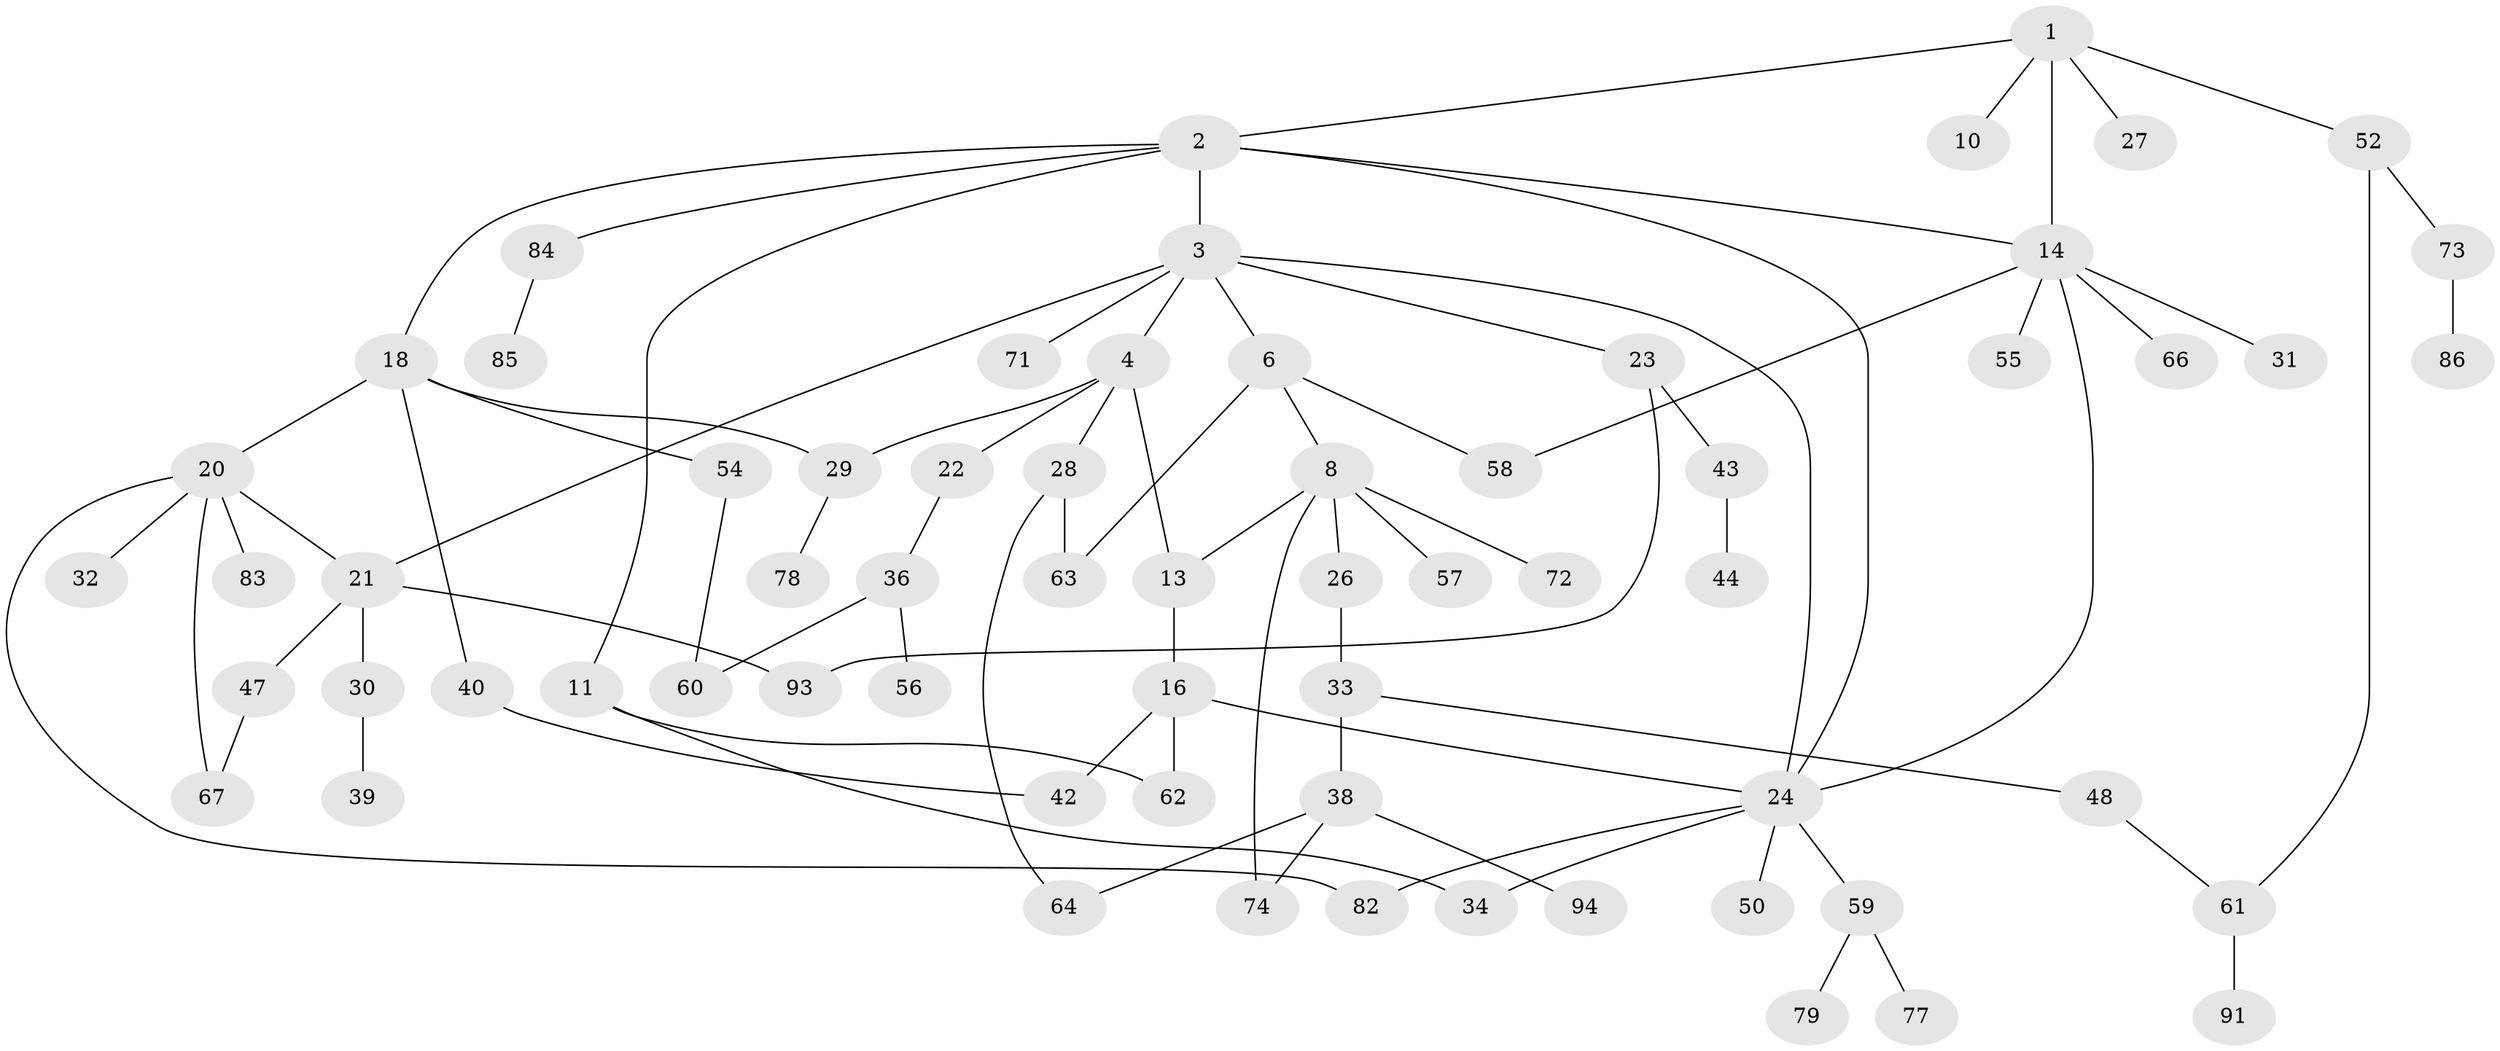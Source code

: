 // original degree distribution, {6: 0.010638297872340425, 4: 0.11702127659574468, 7: 0.010638297872340425, 5: 0.07446808510638298, 1: 0.30851063829787234, 2: 0.3404255319148936, 3: 0.13829787234042554}
// Generated by graph-tools (version 1.1) at 2025/10/02/27/25 16:10:52]
// undirected, 65 vertices, 83 edges
graph export_dot {
graph [start="1"]
  node [color=gray90,style=filled];
  1 [super="+15"];
  2 [super="+5"];
  3 [super="+9"];
  4 [super="+68"];
  6 [super="+7"];
  8 [super="+51"];
  10;
  11 [super="+12"];
  13;
  14 [super="+17"];
  16 [super="+75"];
  18 [super="+19"];
  20 [super="+88"];
  21 [super="+25"];
  22;
  23 [super="+65"];
  24 [super="+35"];
  26;
  27 [super="+41"];
  28 [super="+90"];
  29 [super="+80"];
  30 [super="+70"];
  31;
  32;
  33;
  34 [super="+45"];
  36 [super="+37"];
  38 [super="+46"];
  39;
  40;
  42;
  43 [super="+49"];
  44;
  47;
  48 [super="+53"];
  50;
  52;
  54 [super="+89"];
  55;
  56;
  57;
  58;
  59 [super="+87"];
  60;
  61 [super="+76"];
  62 [super="+69"];
  63;
  64;
  66;
  67;
  71;
  72;
  73 [super="+81"];
  74;
  77;
  78;
  79;
  82 [super="+92"];
  83;
  84;
  85;
  86;
  91;
  93;
  94;
  1 -- 2;
  1 -- 10;
  1 -- 14;
  1 -- 27;
  1 -- 52;
  2 -- 3;
  2 -- 18;
  2 -- 84;
  2 -- 11;
  2 -- 14;
  2 -- 24;
  3 -- 4;
  3 -- 6;
  3 -- 21;
  3 -- 71;
  3 -- 23;
  3 -- 24;
  4 -- 13;
  4 -- 22;
  4 -- 28;
  4 -- 29;
  6 -- 8;
  6 -- 63;
  6 -- 58;
  8 -- 26;
  8 -- 57;
  8 -- 72;
  8 -- 74;
  8 -- 13;
  11 -- 62;
  11 -- 34;
  13 -- 16;
  14 -- 66;
  14 -- 55;
  14 -- 58;
  14 -- 31;
  14 -- 24;
  16 -- 24;
  16 -- 42;
  16 -- 62;
  18 -- 20;
  18 -- 40;
  18 -- 29;
  18 -- 54;
  20 -- 32;
  20 -- 83;
  20 -- 67;
  20 -- 21;
  20 -- 82;
  21 -- 30;
  21 -- 93;
  21 -- 47;
  22 -- 36;
  23 -- 43;
  23 -- 93;
  24 -- 59;
  24 -- 82;
  24 -- 50;
  24 -- 34;
  26 -- 33;
  28 -- 64;
  28 -- 63;
  29 -- 78;
  30 -- 39;
  33 -- 38;
  33 -- 48;
  36 -- 56;
  36 -- 60;
  38 -- 64;
  38 -- 94;
  38 -- 74;
  40 -- 42;
  43 -- 44;
  47 -- 67;
  48 -- 61;
  52 -- 61;
  52 -- 73;
  54 -- 60;
  59 -- 77;
  59 -- 79;
  61 -- 91;
  73 -- 86;
  84 -- 85;
}
